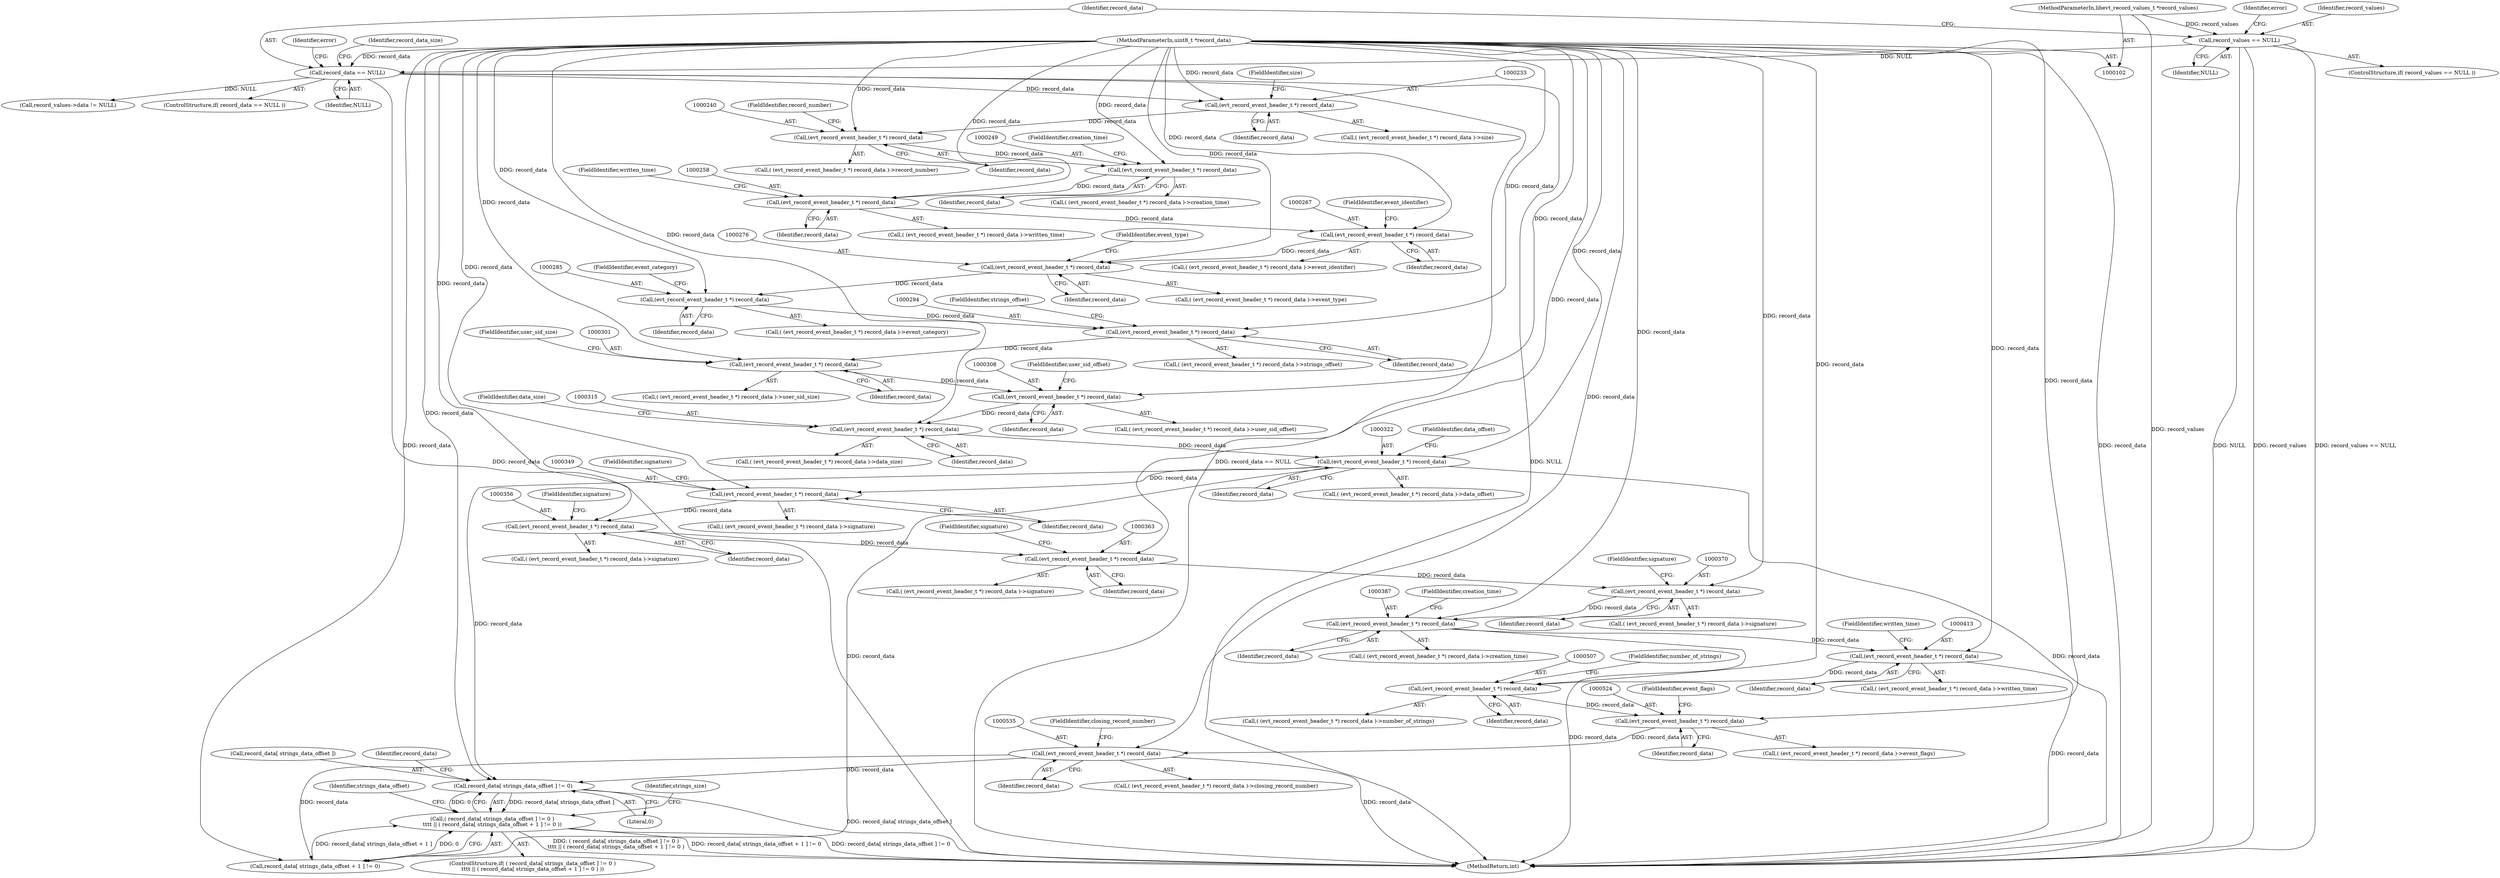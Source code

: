 digraph "0_libevt_444ca3ce7853538c577e0ec3f6146d2d65780734@array" {
"1001139" [label="(Call,record_data[ strings_data_offset ] != 0)"];
"1000534" [label="(Call,(evt_record_event_header_t *) record_data)"];
"1000523" [label="(Call,(evt_record_event_header_t *) record_data)"];
"1000506" [label="(Call,(evt_record_event_header_t *) record_data)"];
"1000412" [label="(Call,(evt_record_event_header_t *) record_data)"];
"1000386" [label="(Call,(evt_record_event_header_t *) record_data)"];
"1000369" [label="(Call,(evt_record_event_header_t *) record_data)"];
"1000362" [label="(Call,(evt_record_event_header_t *) record_data)"];
"1000355" [label="(Call,(evt_record_event_header_t *) record_data)"];
"1000348" [label="(Call,(evt_record_event_header_t *) record_data)"];
"1000321" [label="(Call,(evt_record_event_header_t *) record_data)"];
"1000314" [label="(Call,(evt_record_event_header_t *) record_data)"];
"1000307" [label="(Call,(evt_record_event_header_t *) record_data)"];
"1000300" [label="(Call,(evt_record_event_header_t *) record_data)"];
"1000293" [label="(Call,(evt_record_event_header_t *) record_data)"];
"1000284" [label="(Call,(evt_record_event_header_t *) record_data)"];
"1000275" [label="(Call,(evt_record_event_header_t *) record_data)"];
"1000266" [label="(Call,(evt_record_event_header_t *) record_data)"];
"1000257" [label="(Call,(evt_record_event_header_t *) record_data)"];
"1000248" [label="(Call,(evt_record_event_header_t *) record_data)"];
"1000239" [label="(Call,(evt_record_event_header_t *) record_data)"];
"1000232" [label="(Call,(evt_record_event_header_t *) record_data)"];
"1000184" [label="(Call,record_data == NULL)"];
"1000104" [label="(MethodParameterIn,uint8_t *record_data)"];
"1000170" [label="(Call,record_values == NULL)"];
"1000103" [label="(MethodParameterIn,libevt_record_values_t *record_values)"];
"1001138" [label="(Call,( record_data[ strings_data_offset ] != 0 )\n\t\t\t\t || ( record_data[ strings_data_offset + 1 ] != 0 ))"];
"1000369" [label="(Call,(evt_record_event_header_t *) record_data)"];
"1001369" [label="(Call,record_values->data != NULL)"];
"1000411" [label="(Call,( (evt_record_event_header_t *) record_data )->written_time)"];
"1000362" [label="(Call,(evt_record_event_header_t *) record_data)"];
"1000239" [label="(Call,(evt_record_event_header_t *) record_data)"];
"1000303" [label="(FieldIdentifier,user_sid_size)"];
"1000317" [label="(FieldIdentifier,data_size)"];
"1000385" [label="(Call,( (evt_record_event_header_t *) record_data )->creation_time)"];
"1000537" [label="(FieldIdentifier,closing_record_number)"];
"1000309" [label="(Identifier,record_data)"];
"1000368" [label="(Call,( (evt_record_event_header_t *) record_data )->signature)"];
"1000275" [label="(Call,(evt_record_event_header_t *) record_data)"];
"1000415" [label="(FieldIdentifier,written_time)"];
"1000235" [label="(FieldIdentifier,size)"];
"1000247" [label="(Call,( (evt_record_event_header_t *) record_data )->creation_time)"];
"1000103" [label="(MethodParameterIn,libevt_record_values_t *record_values)"];
"1000320" [label="(Call,( (evt_record_event_header_t *) record_data )->data_offset)"];
"1000525" [label="(Identifier,record_data)"];
"1000534" [label="(Call,(evt_record_event_header_t *) record_data)"];
"1000185" [label="(Identifier,record_data)"];
"1000277" [label="(Identifier,record_data)"];
"1000389" [label="(FieldIdentifier,creation_time)"];
"1000321" [label="(Call,(evt_record_event_header_t *) record_data)"];
"1000284" [label="(Call,(evt_record_event_header_t *) record_data)"];
"1000388" [label="(Identifier,record_data)"];
"1000232" [label="(Call,(evt_record_event_header_t *) record_data)"];
"1000169" [label="(ControlStructure,if( record_values == NULL ))"];
"1000536" [label="(Identifier,record_data)"];
"1000508" [label="(Identifier,record_data)"];
"1000523" [label="(Call,(evt_record_event_header_t *) record_data)"];
"1000260" [label="(FieldIdentifier,written_time)"];
"1001144" [label="(Call,record_data[ strings_data_offset + 1 ] != 0)"];
"1000104" [label="(MethodParameterIn,uint8_t *record_data)"];
"1001139" [label="(Call,record_data[ strings_data_offset ] != 0)"];
"1001137" [label="(ControlStructure,if( ( record_data[ strings_data_offset ] != 0 )\n\t\t\t\t || ( record_data[ strings_data_offset + 1 ] != 0 ) ))"];
"1000296" [label="(FieldIdentifier,strings_offset)"];
"1000307" [label="(Call,(evt_record_event_header_t *) record_data)"];
"1000295" [label="(Identifier,record_data)"];
"1000365" [label="(FieldIdentifier,signature)"];
"1000506" [label="(Call,(evt_record_event_header_t *) record_data)"];
"1000354" [label="(Call,( (evt_record_event_header_t *) record_data )->signature)"];
"1000170" [label="(Call,record_values == NULL)"];
"1000251" [label="(FieldIdentifier,creation_time)"];
"1000364" [label="(Identifier,record_data)"];
"1000256" [label="(Call,( (evt_record_event_header_t *) record_data )->written_time)"];
"1001153" [label="(Identifier,strings_size)"];
"1000242" [label="(FieldIdentifier,record_number)"];
"1000171" [label="(Identifier,record_values)"];
"1000351" [label="(FieldIdentifier,signature)"];
"1001143" [label="(Literal,0)"];
"1000278" [label="(FieldIdentifier,event_type)"];
"1000347" [label="(Call,( (evt_record_event_header_t *) record_data )->signature)"];
"1000509" [label="(FieldIdentifier,number_of_strings)"];
"1000268" [label="(Identifier,record_data)"];
"1001138" [label="(Call,( record_data[ strings_data_offset ] != 0 )\n\t\t\t\t || ( record_data[ strings_data_offset + 1 ] != 0 ))"];
"1000283" [label="(Call,( (evt_record_event_header_t *) record_data )->event_category)"];
"1000526" [label="(FieldIdentifier,event_flags)"];
"1000316" [label="(Identifier,record_data)"];
"1000314" [label="(Call,(evt_record_event_header_t *) record_data)"];
"1000248" [label="(Call,(evt_record_event_header_t *) record_data)"];
"1000414" [label="(Identifier,record_data)"];
"1000189" [label="(Identifier,error)"];
"1000361" [label="(Call,( (evt_record_event_header_t *) record_data )->signature)"];
"1000231" [label="(Call,( (evt_record_event_header_t *) record_data )->size)"];
"1001436" [label="(MethodReturn,int)"];
"1000302" [label="(Identifier,record_data)"];
"1000259" [label="(Identifier,record_data)"];
"1000238" [label="(Call,( (evt_record_event_header_t *) record_data )->record_number)"];
"1000372" [label="(FieldIdentifier,signature)"];
"1001146" [label="(Identifier,record_data)"];
"1000183" [label="(ControlStructure,if( record_data == NULL ))"];
"1000386" [label="(Call,(evt_record_event_header_t *) record_data)"];
"1000257" [label="(Call,(evt_record_event_header_t *) record_data)"];
"1000300" [label="(Call,(evt_record_event_header_t *) record_data)"];
"1000350" [label="(Identifier,record_data)"];
"1000299" [label="(Call,( (evt_record_event_header_t *) record_data )->user_sid_size)"];
"1000323" [label="(Identifier,record_data)"];
"1000241" [label="(Identifier,record_data)"];
"1000266" [label="(Call,(evt_record_event_header_t *) record_data)"];
"1001140" [label="(Call,record_data[ strings_data_offset ])"];
"1000292" [label="(Call,( (evt_record_event_header_t *) record_data )->strings_offset)"];
"1000286" [label="(Identifier,record_data)"];
"1000184" [label="(Call,record_data == NULL)"];
"1000186" [label="(Identifier,NULL)"];
"1000172" [label="(Identifier,NULL)"];
"1000355" [label="(Call,(evt_record_event_header_t *) record_data)"];
"1000274" [label="(Call,( (evt_record_event_header_t *) record_data )->event_type)"];
"1000522" [label="(Call,( (evt_record_event_header_t *) record_data )->event_flags)"];
"1000358" [label="(FieldIdentifier,signature)"];
"1000199" [label="(Identifier,record_data_size)"];
"1000357" [label="(Identifier,record_data)"];
"1000306" [label="(Call,( (evt_record_event_header_t *) record_data )->user_sid_offset)"];
"1000234" [label="(Identifier,record_data)"];
"1000533" [label="(Call,( (evt_record_event_header_t *) record_data )->closing_record_number)"];
"1000313" [label="(Call,( (evt_record_event_header_t *) record_data )->data_size)"];
"1000287" [label="(FieldIdentifier,event_category)"];
"1000310" [label="(FieldIdentifier,user_sid_offset)"];
"1000505" [label="(Call,( (evt_record_event_header_t *) record_data )->number_of_strings)"];
"1000371" [label="(Identifier,record_data)"];
"1000293" [label="(Call,(evt_record_event_header_t *) record_data)"];
"1000175" [label="(Identifier,error)"];
"1000412" [label="(Call,(evt_record_event_header_t *) record_data)"];
"1001157" [label="(Identifier,strings_data_offset)"];
"1000250" [label="(Identifier,record_data)"];
"1000269" [label="(FieldIdentifier,event_identifier)"];
"1000265" [label="(Call,( (evt_record_event_header_t *) record_data )->event_identifier)"];
"1000324" [label="(FieldIdentifier,data_offset)"];
"1000348" [label="(Call,(evt_record_event_header_t *) record_data)"];
"1001139" -> "1001138"  [label="AST: "];
"1001139" -> "1001143"  [label="CFG: "];
"1001140" -> "1001139"  [label="AST: "];
"1001143" -> "1001139"  [label="AST: "];
"1001146" -> "1001139"  [label="CFG: "];
"1001138" -> "1001139"  [label="CFG: "];
"1001139" -> "1001436"  [label="DDG: record_data[ strings_data_offset ]"];
"1001139" -> "1001138"  [label="DDG: record_data[ strings_data_offset ]"];
"1001139" -> "1001138"  [label="DDG: 0"];
"1000534" -> "1001139"  [label="DDG: record_data"];
"1000321" -> "1001139"  [label="DDG: record_data"];
"1000104" -> "1001139"  [label="DDG: record_data"];
"1000534" -> "1000533"  [label="AST: "];
"1000534" -> "1000536"  [label="CFG: "];
"1000535" -> "1000534"  [label="AST: "];
"1000536" -> "1000534"  [label="AST: "];
"1000537" -> "1000534"  [label="CFG: "];
"1000534" -> "1001436"  [label="DDG: record_data"];
"1000523" -> "1000534"  [label="DDG: record_data"];
"1000104" -> "1000534"  [label="DDG: record_data"];
"1000534" -> "1001144"  [label="DDG: record_data"];
"1000523" -> "1000522"  [label="AST: "];
"1000523" -> "1000525"  [label="CFG: "];
"1000524" -> "1000523"  [label="AST: "];
"1000525" -> "1000523"  [label="AST: "];
"1000526" -> "1000523"  [label="CFG: "];
"1000506" -> "1000523"  [label="DDG: record_data"];
"1000104" -> "1000523"  [label="DDG: record_data"];
"1000506" -> "1000505"  [label="AST: "];
"1000506" -> "1000508"  [label="CFG: "];
"1000507" -> "1000506"  [label="AST: "];
"1000508" -> "1000506"  [label="AST: "];
"1000509" -> "1000506"  [label="CFG: "];
"1000412" -> "1000506"  [label="DDG: record_data"];
"1000104" -> "1000506"  [label="DDG: record_data"];
"1000412" -> "1000411"  [label="AST: "];
"1000412" -> "1000414"  [label="CFG: "];
"1000413" -> "1000412"  [label="AST: "];
"1000414" -> "1000412"  [label="AST: "];
"1000415" -> "1000412"  [label="CFG: "];
"1000412" -> "1001436"  [label="DDG: record_data"];
"1000386" -> "1000412"  [label="DDG: record_data"];
"1000104" -> "1000412"  [label="DDG: record_data"];
"1000386" -> "1000385"  [label="AST: "];
"1000386" -> "1000388"  [label="CFG: "];
"1000387" -> "1000386"  [label="AST: "];
"1000388" -> "1000386"  [label="AST: "];
"1000389" -> "1000386"  [label="CFG: "];
"1000386" -> "1001436"  [label="DDG: record_data"];
"1000369" -> "1000386"  [label="DDG: record_data"];
"1000104" -> "1000386"  [label="DDG: record_data"];
"1000369" -> "1000368"  [label="AST: "];
"1000369" -> "1000371"  [label="CFG: "];
"1000370" -> "1000369"  [label="AST: "];
"1000371" -> "1000369"  [label="AST: "];
"1000372" -> "1000369"  [label="CFG: "];
"1000362" -> "1000369"  [label="DDG: record_data"];
"1000104" -> "1000369"  [label="DDG: record_data"];
"1000362" -> "1000361"  [label="AST: "];
"1000362" -> "1000364"  [label="CFG: "];
"1000363" -> "1000362"  [label="AST: "];
"1000364" -> "1000362"  [label="AST: "];
"1000365" -> "1000362"  [label="CFG: "];
"1000355" -> "1000362"  [label="DDG: record_data"];
"1000104" -> "1000362"  [label="DDG: record_data"];
"1000355" -> "1000354"  [label="AST: "];
"1000355" -> "1000357"  [label="CFG: "];
"1000356" -> "1000355"  [label="AST: "];
"1000357" -> "1000355"  [label="AST: "];
"1000358" -> "1000355"  [label="CFG: "];
"1000348" -> "1000355"  [label="DDG: record_data"];
"1000104" -> "1000355"  [label="DDG: record_data"];
"1000348" -> "1000347"  [label="AST: "];
"1000348" -> "1000350"  [label="CFG: "];
"1000349" -> "1000348"  [label="AST: "];
"1000350" -> "1000348"  [label="AST: "];
"1000351" -> "1000348"  [label="CFG: "];
"1000321" -> "1000348"  [label="DDG: record_data"];
"1000104" -> "1000348"  [label="DDG: record_data"];
"1000321" -> "1000320"  [label="AST: "];
"1000321" -> "1000323"  [label="CFG: "];
"1000322" -> "1000321"  [label="AST: "];
"1000323" -> "1000321"  [label="AST: "];
"1000324" -> "1000321"  [label="CFG: "];
"1000321" -> "1001436"  [label="DDG: record_data"];
"1000314" -> "1000321"  [label="DDG: record_data"];
"1000104" -> "1000321"  [label="DDG: record_data"];
"1000321" -> "1001144"  [label="DDG: record_data"];
"1000314" -> "1000313"  [label="AST: "];
"1000314" -> "1000316"  [label="CFG: "];
"1000315" -> "1000314"  [label="AST: "];
"1000316" -> "1000314"  [label="AST: "];
"1000317" -> "1000314"  [label="CFG: "];
"1000307" -> "1000314"  [label="DDG: record_data"];
"1000104" -> "1000314"  [label="DDG: record_data"];
"1000307" -> "1000306"  [label="AST: "];
"1000307" -> "1000309"  [label="CFG: "];
"1000308" -> "1000307"  [label="AST: "];
"1000309" -> "1000307"  [label="AST: "];
"1000310" -> "1000307"  [label="CFG: "];
"1000300" -> "1000307"  [label="DDG: record_data"];
"1000104" -> "1000307"  [label="DDG: record_data"];
"1000300" -> "1000299"  [label="AST: "];
"1000300" -> "1000302"  [label="CFG: "];
"1000301" -> "1000300"  [label="AST: "];
"1000302" -> "1000300"  [label="AST: "];
"1000303" -> "1000300"  [label="CFG: "];
"1000293" -> "1000300"  [label="DDG: record_data"];
"1000104" -> "1000300"  [label="DDG: record_data"];
"1000293" -> "1000292"  [label="AST: "];
"1000293" -> "1000295"  [label="CFG: "];
"1000294" -> "1000293"  [label="AST: "];
"1000295" -> "1000293"  [label="AST: "];
"1000296" -> "1000293"  [label="CFG: "];
"1000284" -> "1000293"  [label="DDG: record_data"];
"1000104" -> "1000293"  [label="DDG: record_data"];
"1000284" -> "1000283"  [label="AST: "];
"1000284" -> "1000286"  [label="CFG: "];
"1000285" -> "1000284"  [label="AST: "];
"1000286" -> "1000284"  [label="AST: "];
"1000287" -> "1000284"  [label="CFG: "];
"1000275" -> "1000284"  [label="DDG: record_data"];
"1000104" -> "1000284"  [label="DDG: record_data"];
"1000275" -> "1000274"  [label="AST: "];
"1000275" -> "1000277"  [label="CFG: "];
"1000276" -> "1000275"  [label="AST: "];
"1000277" -> "1000275"  [label="AST: "];
"1000278" -> "1000275"  [label="CFG: "];
"1000266" -> "1000275"  [label="DDG: record_data"];
"1000104" -> "1000275"  [label="DDG: record_data"];
"1000266" -> "1000265"  [label="AST: "];
"1000266" -> "1000268"  [label="CFG: "];
"1000267" -> "1000266"  [label="AST: "];
"1000268" -> "1000266"  [label="AST: "];
"1000269" -> "1000266"  [label="CFG: "];
"1000257" -> "1000266"  [label="DDG: record_data"];
"1000104" -> "1000266"  [label="DDG: record_data"];
"1000257" -> "1000256"  [label="AST: "];
"1000257" -> "1000259"  [label="CFG: "];
"1000258" -> "1000257"  [label="AST: "];
"1000259" -> "1000257"  [label="AST: "];
"1000260" -> "1000257"  [label="CFG: "];
"1000248" -> "1000257"  [label="DDG: record_data"];
"1000104" -> "1000257"  [label="DDG: record_data"];
"1000248" -> "1000247"  [label="AST: "];
"1000248" -> "1000250"  [label="CFG: "];
"1000249" -> "1000248"  [label="AST: "];
"1000250" -> "1000248"  [label="AST: "];
"1000251" -> "1000248"  [label="CFG: "];
"1000239" -> "1000248"  [label="DDG: record_data"];
"1000104" -> "1000248"  [label="DDG: record_data"];
"1000239" -> "1000238"  [label="AST: "];
"1000239" -> "1000241"  [label="CFG: "];
"1000240" -> "1000239"  [label="AST: "];
"1000241" -> "1000239"  [label="AST: "];
"1000242" -> "1000239"  [label="CFG: "];
"1000232" -> "1000239"  [label="DDG: record_data"];
"1000104" -> "1000239"  [label="DDG: record_data"];
"1000232" -> "1000231"  [label="AST: "];
"1000232" -> "1000234"  [label="CFG: "];
"1000233" -> "1000232"  [label="AST: "];
"1000234" -> "1000232"  [label="AST: "];
"1000235" -> "1000232"  [label="CFG: "];
"1000184" -> "1000232"  [label="DDG: record_data"];
"1000104" -> "1000232"  [label="DDG: record_data"];
"1000184" -> "1000183"  [label="AST: "];
"1000184" -> "1000186"  [label="CFG: "];
"1000185" -> "1000184"  [label="AST: "];
"1000186" -> "1000184"  [label="AST: "];
"1000189" -> "1000184"  [label="CFG: "];
"1000199" -> "1000184"  [label="CFG: "];
"1000184" -> "1001436"  [label="DDG: NULL"];
"1000184" -> "1001436"  [label="DDG: record_data"];
"1000184" -> "1001436"  [label="DDG: record_data == NULL"];
"1000104" -> "1000184"  [label="DDG: record_data"];
"1000170" -> "1000184"  [label="DDG: NULL"];
"1000184" -> "1001369"  [label="DDG: NULL"];
"1000104" -> "1000102"  [label="AST: "];
"1000104" -> "1001436"  [label="DDG: record_data"];
"1000104" -> "1001144"  [label="DDG: record_data"];
"1000170" -> "1000169"  [label="AST: "];
"1000170" -> "1000172"  [label="CFG: "];
"1000171" -> "1000170"  [label="AST: "];
"1000172" -> "1000170"  [label="AST: "];
"1000175" -> "1000170"  [label="CFG: "];
"1000185" -> "1000170"  [label="CFG: "];
"1000170" -> "1001436"  [label="DDG: NULL"];
"1000170" -> "1001436"  [label="DDG: record_values"];
"1000170" -> "1001436"  [label="DDG: record_values == NULL"];
"1000103" -> "1000170"  [label="DDG: record_values"];
"1000103" -> "1000102"  [label="AST: "];
"1000103" -> "1001436"  [label="DDG: record_values"];
"1001138" -> "1001137"  [label="AST: "];
"1001138" -> "1001144"  [label="CFG: "];
"1001144" -> "1001138"  [label="AST: "];
"1001153" -> "1001138"  [label="CFG: "];
"1001157" -> "1001138"  [label="CFG: "];
"1001138" -> "1001436"  [label="DDG: record_data[ strings_data_offset ] != 0"];
"1001138" -> "1001436"  [label="DDG: ( record_data[ strings_data_offset ] != 0 )\n\t\t\t\t || ( record_data[ strings_data_offset + 1 ] != 0 )"];
"1001138" -> "1001436"  [label="DDG: record_data[ strings_data_offset + 1 ] != 0"];
"1001144" -> "1001138"  [label="DDG: record_data[ strings_data_offset + 1 ]"];
"1001144" -> "1001138"  [label="DDG: 0"];
}
